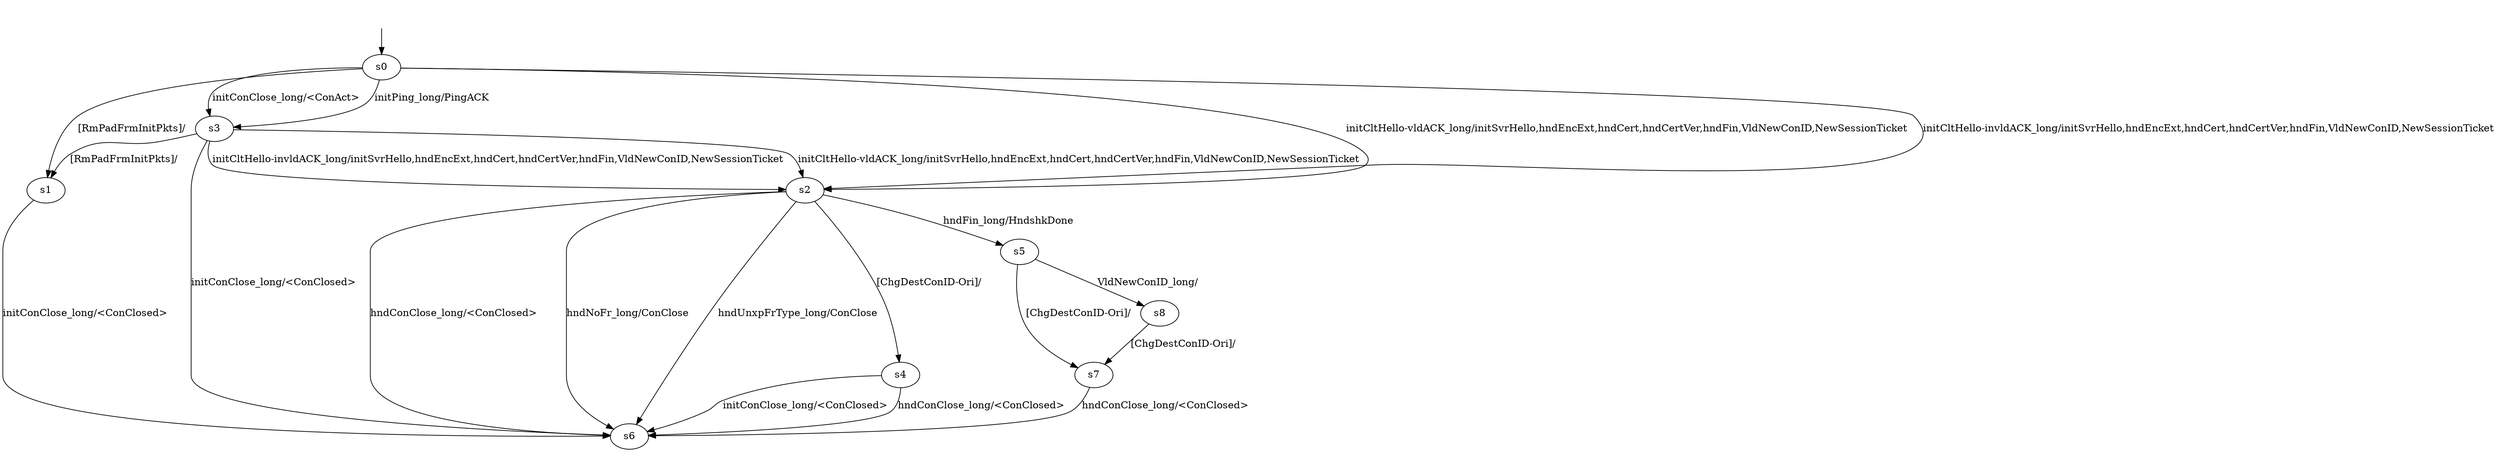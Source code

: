 digraph "../results/quiclyModels/quicly-B-B-l-0/learnedModel" {
s0 [label=s0];
s1 [label=s1];
s2 [label=s2];
s3 [label=s3];
s4 [label=s4];
s5 [label=s5];
s6 [label=s6];
s7 [label=s7];
s8 [label=s8];
s0 -> s3  [label="initPing_long/PingACK "];
s0 -> s3  [label="initConClose_long/<ConAct> "];
s0 -> s2  [label="initCltHello-vldACK_long/initSvrHello,hndEncExt,hndCert,hndCertVer,hndFin,VldNewConID,NewSessionTicket "];
s0 -> s2  [label="initCltHello-invldACK_long/initSvrHello,hndEncExt,hndCert,hndCertVer,hndFin,VldNewConID,NewSessionTicket "];
s0 -> s1  [label="[RmPadFrmInitPkts]/ "];
s1 -> s6  [label="initConClose_long/<ConClosed> "];
s2 -> s5  [label="hndFin_long/HndshkDone "];
s2 -> s6  [label="hndConClose_long/<ConClosed> "];
s2 -> s6  [label="hndNoFr_long/ConClose "];
s2 -> s6  [label="hndUnxpFrType_long/ConClose "];
s2 -> s4  [label="[ChgDestConID-Ori]/ "];
s3 -> s6  [label="initConClose_long/<ConClosed> "];
s3 -> s2  [label="initCltHello-vldACK_long/initSvrHello,hndEncExt,hndCert,hndCertVer,hndFin,VldNewConID,NewSessionTicket "];
s3 -> s2  [label="initCltHello-invldACK_long/initSvrHello,hndEncExt,hndCert,hndCertVer,hndFin,VldNewConID,NewSessionTicket "];
s3 -> s1  [label="[RmPadFrmInitPkts]/ "];
s4 -> s6  [label="initConClose_long/<ConClosed> "];
s4 -> s6  [label="hndConClose_long/<ConClosed> "];
s5 -> s8  [label="VldNewConID_long/ "];
s5 -> s7  [label="[ChgDestConID-Ori]/ "];
s7 -> s6  [label="hndConClose_long/<ConClosed> "];
s8 -> s7  [label="[ChgDestConID-Ori]/ "];
__start0 [label="", shape=none];
__start0 -> s0  [label=""];
}
